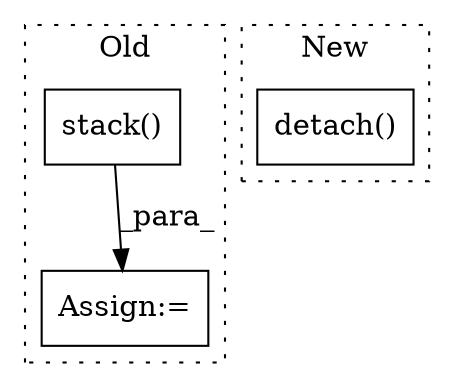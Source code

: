 digraph G {
subgraph cluster0 {
1 [label="stack()" a="75" s="4501,4524" l="12,1" shape="box"];
3 [label="Assign:=" a="68" s="4498" l="3" shape="box"];
label = "Old";
style="dotted";
}
subgraph cluster1 {
2 [label="detach()" a="75" s="4495" l="104" shape="box"];
label = "New";
style="dotted";
}
1 -> 3 [label="_para_"];
}